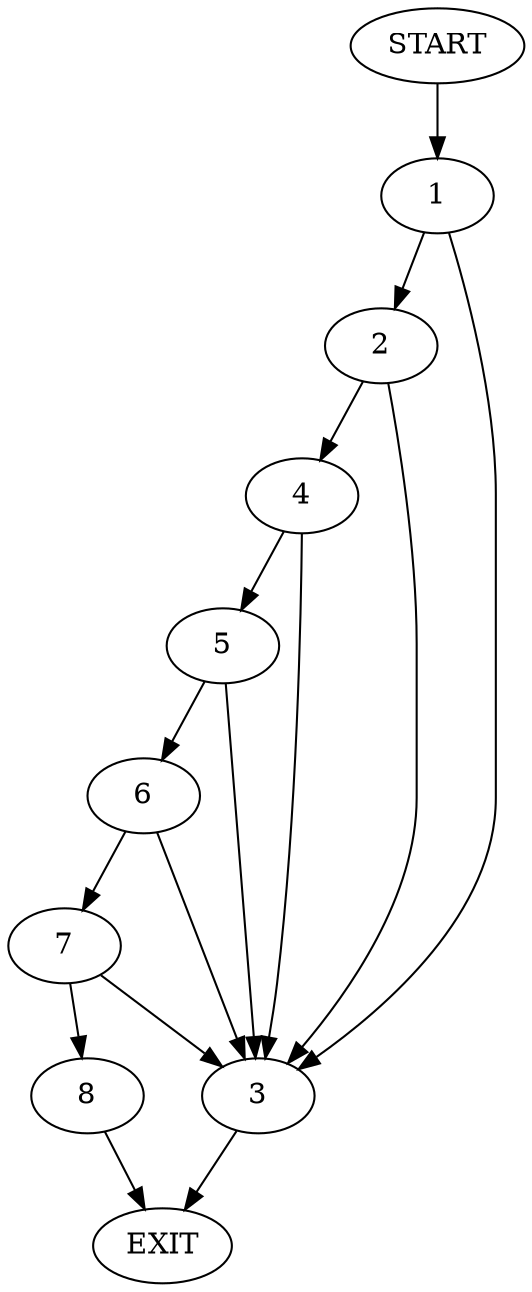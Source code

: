 digraph {
0 [label="START"]
9 [label="EXIT"]
0 -> 1
1 -> 2
1 -> 3
3 -> 9
2 -> 4
2 -> 3
4 -> 5
4 -> 3
5 -> 6
5 -> 3
6 -> 7
6 -> 3
7 -> 3
7 -> 8
8 -> 9
}
